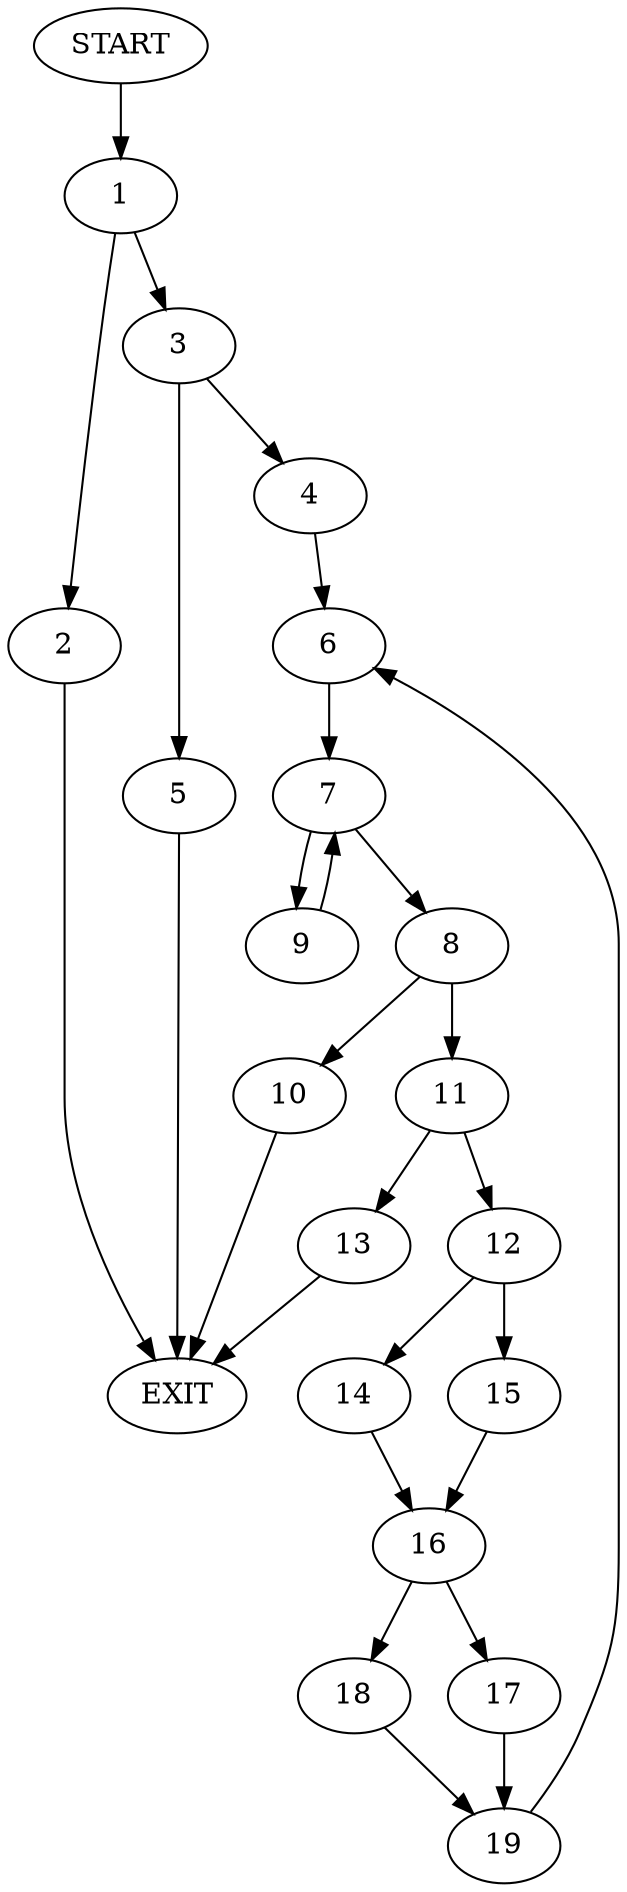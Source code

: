 digraph {
0 [label="START"]
20 [label="EXIT"]
0 -> 1
1 -> 2
1 -> 3
2 -> 20
3 -> 4
3 -> 5
4 -> 6
5 -> 20
6 -> 7
7 -> 8
7 -> 9
9 -> 7
8 -> 10
8 -> 11
10 -> 20
11 -> 12
11 -> 13
13 -> 20
12 -> 14
12 -> 15
15 -> 16
14 -> 16
16 -> 17
16 -> 18
18 -> 19
17 -> 19
19 -> 6
}
